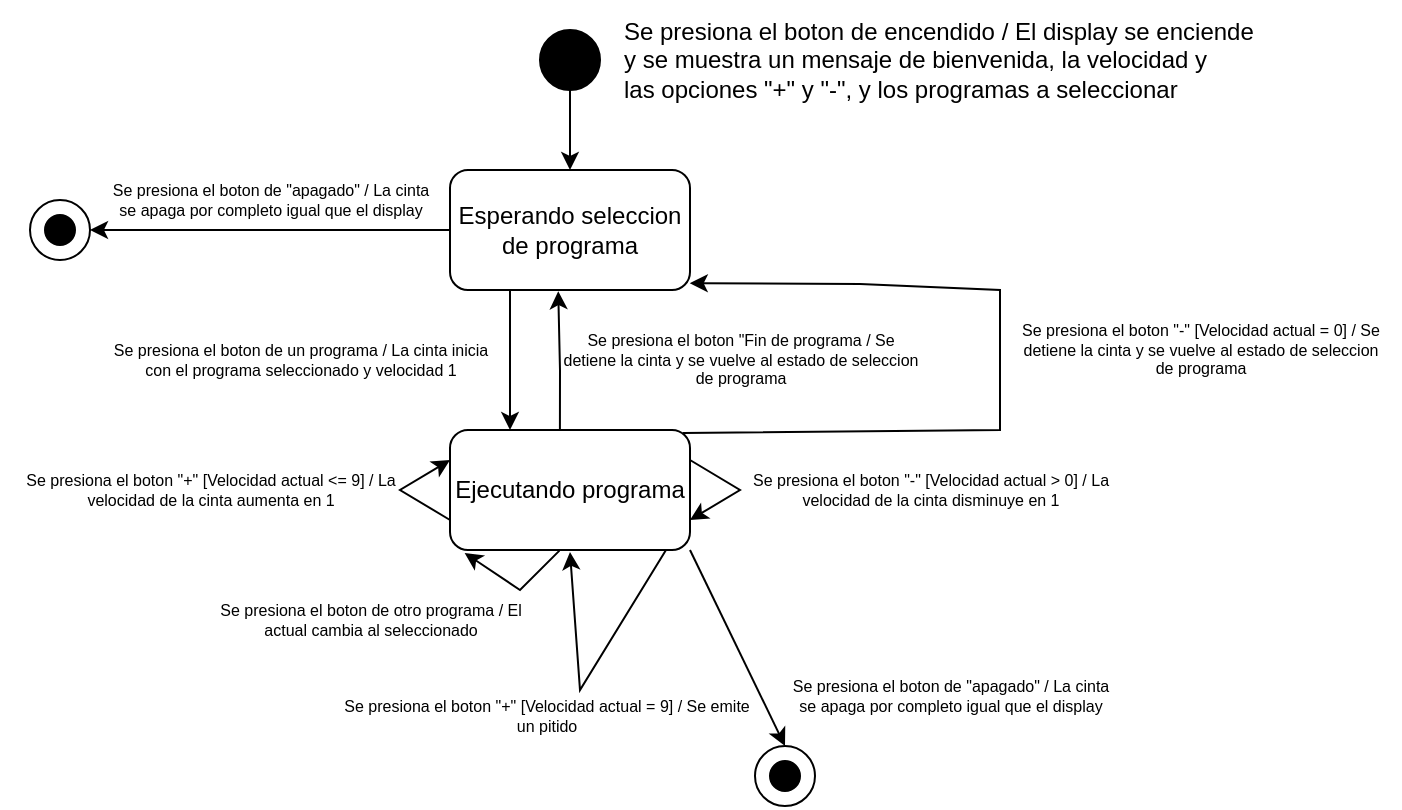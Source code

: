 <mxfile version="24.8.3">
  <diagram name="Page-1" id="d8Vyp5X5ms9FXgQjMssO">
    <mxGraphModel dx="877" dy="565" grid="1" gridSize="10" guides="1" tooltips="1" connect="1" arrows="1" fold="1" page="1" pageScale="1" pageWidth="850" pageHeight="1100" math="0" shadow="0">
      <root>
        <mxCell id="0" />
        <mxCell id="1" parent="0" />
        <mxCell id="1Q-ydUTuqyY1Yrsike1p-1" value="Esperando seleccion de programa" style="rounded=1;whiteSpace=wrap;html=1;" parent="1" vertex="1">
          <mxGeometry x="365" y="180" width="120" height="60" as="geometry" />
        </mxCell>
        <mxCell id="1Q-ydUTuqyY1Yrsike1p-3" value="" style="edgeStyle=orthogonalEdgeStyle;rounded=0;orthogonalLoop=1;jettySize=auto;html=1;" parent="1" source="1Q-ydUTuqyY1Yrsike1p-2" target="1Q-ydUTuqyY1Yrsike1p-1" edge="1">
          <mxGeometry relative="1" as="geometry" />
        </mxCell>
        <mxCell id="1Q-ydUTuqyY1Yrsike1p-2" value="" style="ellipse;whiteSpace=wrap;html=1;aspect=fixed;fillColor=#000000;" parent="1" vertex="1">
          <mxGeometry x="410" y="110" width="30" height="30" as="geometry" />
        </mxCell>
        <mxCell id="1Q-ydUTuqyY1Yrsike1p-4" value="Se presiona el boton de encendido / El display se enciende&lt;div&gt;y se muestra un mensaje de bienvenida, la velocidad y&amp;nbsp;&lt;/div&gt;&lt;div&gt;las opciones &quot;+&quot; y &quot;-&quot;, y los programas a seleccionar&lt;/div&gt;" style="text;html=1;align=left;verticalAlign=middle;resizable=0;points=[];autosize=1;strokeColor=none;fillColor=none;" parent="1" vertex="1">
          <mxGeometry x="450" y="95" width="340" height="60" as="geometry" />
        </mxCell>
        <mxCell id="1Q-ydUTuqyY1Yrsike1p-5" value="" style="ellipse;whiteSpace=wrap;html=1;aspect=fixed;fillColor=#ffffff;" parent="1" vertex="1">
          <mxGeometry x="155" y="195" width="30" height="30" as="geometry" />
        </mxCell>
        <mxCell id="TI2lCimuysj09L9VPp5L-1" value="" style="ellipse;whiteSpace=wrap;html=1;aspect=fixed;fillColor=#000000;" vertex="1" parent="1">
          <mxGeometry x="162.5" y="202.5" width="15" height="15" as="geometry" />
        </mxCell>
        <mxCell id="TI2lCimuysj09L9VPp5L-2" value="" style="edgeStyle=orthogonalEdgeStyle;rounded=0;orthogonalLoop=1;jettySize=auto;html=1;exitX=0;exitY=0.5;exitDx=0;exitDy=0;entryX=1;entryY=0.5;entryDx=0;entryDy=0;" edge="1" parent="1" source="1Q-ydUTuqyY1Yrsike1p-1" target="1Q-ydUTuqyY1Yrsike1p-5">
          <mxGeometry relative="1" as="geometry">
            <mxPoint x="330" y="190" as="sourcePoint" />
            <mxPoint x="330" y="230" as="targetPoint" />
          </mxGeometry>
        </mxCell>
        <mxCell id="TI2lCimuysj09L9VPp5L-3" value="Se presiona el boton de &quot;apagado&quot; / La cinta&lt;div style=&quot;font-size: 8px;&quot;&gt;se apaga por completo igual que el display&lt;/div&gt;" style="text;html=1;align=center;verticalAlign=middle;resizable=0;points=[];autosize=1;strokeColor=none;fillColor=none;fontSize=8;" vertex="1" parent="1">
          <mxGeometry x="185" y="180" width="180" height="30" as="geometry" />
        </mxCell>
        <mxCell id="TI2lCimuysj09L9VPp5L-4" value="Ejecutando programa" style="rounded=1;whiteSpace=wrap;html=1;" vertex="1" parent="1">
          <mxGeometry x="365" y="310" width="120" height="60" as="geometry" />
        </mxCell>
        <mxCell id="TI2lCimuysj09L9VPp5L-6" value="" style="endArrow=classic;html=1;rounded=0;exitX=0;exitY=0.75;exitDx=0;exitDy=0;entryX=0;entryY=0.25;entryDx=0;entryDy=0;" edge="1" parent="1" source="TI2lCimuysj09L9VPp5L-4" target="TI2lCimuysj09L9VPp5L-4">
          <mxGeometry width="50" height="50" relative="1" as="geometry">
            <mxPoint x="540" y="310" as="sourcePoint" />
            <mxPoint x="590" y="260" as="targetPoint" />
            <Array as="points">
              <mxPoint x="340" y="340" />
            </Array>
          </mxGeometry>
        </mxCell>
        <mxCell id="TI2lCimuysj09L9VPp5L-7" value="Se presiona el boton &quot;+&quot; [Velocidad actual &amp;lt;= 9]&amp;nbsp;&lt;span style=&quot;background-color: initial;&quot;&gt;/ La&lt;/span&gt;&lt;div&gt;&lt;div&gt;velocidad de la cinta aumenta en 1&lt;/div&gt;&lt;/div&gt;" style="text;html=1;align=center;verticalAlign=middle;resizable=0;points=[];autosize=1;strokeColor=none;fillColor=none;fontSize=8;" vertex="1" parent="1">
          <mxGeometry x="140" y="325" width="210" height="30" as="geometry" />
        </mxCell>
        <mxCell id="TI2lCimuysj09L9VPp5L-8" value="Se presiona el boton &quot;-&quot; [Velocidad actual &amp;gt; 0]&amp;nbsp;&lt;span style=&quot;background-color: initial;&quot;&gt;/ La&lt;/span&gt;&lt;div&gt;&lt;div&gt;velocidad de la cinta disminuye en 1&lt;/div&gt;&lt;/div&gt;" style="text;html=1;align=center;verticalAlign=middle;resizable=0;points=[];autosize=1;strokeColor=none;fillColor=none;fontSize=8;" vertex="1" parent="1">
          <mxGeometry x="505" y="325" width="200" height="30" as="geometry" />
        </mxCell>
        <mxCell id="TI2lCimuysj09L9VPp5L-9" value="" style="endArrow=classic;html=1;rounded=0;exitX=1;exitY=0.25;exitDx=0;exitDy=0;entryX=1;entryY=0.75;entryDx=0;entryDy=0;" edge="1" parent="1" source="TI2lCimuysj09L9VPp5L-4" target="TI2lCimuysj09L9VPp5L-4">
          <mxGeometry width="50" height="50" relative="1" as="geometry">
            <mxPoint x="460" y="320" as="sourcePoint" />
            <mxPoint x="510" y="270" as="targetPoint" />
            <Array as="points">
              <mxPoint x="510" y="340" />
            </Array>
          </mxGeometry>
        </mxCell>
        <mxCell id="TI2lCimuysj09L9VPp5L-10" value="" style="endArrow=classic;html=1;rounded=0;exitX=0.456;exitY=1.005;exitDx=0;exitDy=0;entryX=0.061;entryY=1.024;entryDx=0;entryDy=0;entryPerimeter=0;exitPerimeter=0;" edge="1" parent="1" source="TI2lCimuysj09L9VPp5L-4" target="TI2lCimuysj09L9VPp5L-4">
          <mxGeometry width="50" height="50" relative="1" as="geometry">
            <mxPoint x="435" y="420" as="sourcePoint" />
            <mxPoint x="435" y="390" as="targetPoint" />
            <Array as="points">
              <mxPoint x="400" y="390" />
            </Array>
          </mxGeometry>
        </mxCell>
        <mxCell id="TI2lCimuysj09L9VPp5L-11" value="Se presiona el boton de otro programa&amp;nbsp;&lt;span style=&quot;background-color: initial;&quot;&gt;/ El&lt;/span&gt;&lt;div&gt;&lt;div&gt;actual cambia al seleccionado&lt;/div&gt;&lt;/div&gt;" style="text;html=1;align=center;verticalAlign=middle;resizable=0;points=[];autosize=1;strokeColor=none;fillColor=none;fontSize=8;" vertex="1" parent="1">
          <mxGeometry x="240" y="390" width="170" height="30" as="geometry" />
        </mxCell>
        <mxCell id="TI2lCimuysj09L9VPp5L-14" value="" style="ellipse;whiteSpace=wrap;html=1;aspect=fixed;fillColor=#ffffff;" vertex="1" parent="1">
          <mxGeometry x="517.5" y="468.02" width="30" height="30" as="geometry" />
        </mxCell>
        <mxCell id="TI2lCimuysj09L9VPp5L-15" value="" style="ellipse;whiteSpace=wrap;html=1;aspect=fixed;fillColor=#000000;" vertex="1" parent="1">
          <mxGeometry x="525" y="475.52" width="15" height="15" as="geometry" />
        </mxCell>
        <mxCell id="TI2lCimuysj09L9VPp5L-16" value="" style="endArrow=classic;html=1;rounded=0;exitX=1;exitY=1;exitDx=0;exitDy=0;entryX=0.5;entryY=0;entryDx=0;entryDy=0;" edge="1" parent="1" source="TI2lCimuysj09L9VPp5L-4" target="TI2lCimuysj09L9VPp5L-14">
          <mxGeometry width="50" height="50" relative="1" as="geometry">
            <mxPoint x="527.46" y="420" as="sourcePoint" />
            <mxPoint x="557.5" y="378.02" as="targetPoint" />
          </mxGeometry>
        </mxCell>
        <mxCell id="TI2lCimuysj09L9VPp5L-18" value="Se presiona el boton de &quot;apagado&quot; / La cinta&lt;div style=&quot;font-size: 8px;&quot;&gt;se apaga por completo igual que el display&lt;/div&gt;" style="text;html=1;align=center;verticalAlign=middle;resizable=0;points=[];autosize=1;strokeColor=none;fillColor=none;fontSize=8;" vertex="1" parent="1">
          <mxGeometry x="525" y="428.02" width="180" height="30" as="geometry" />
        </mxCell>
        <mxCell id="TI2lCimuysj09L9VPp5L-19" value="" style="endArrow=classic;html=1;rounded=0;exitX=0.97;exitY=0.024;exitDx=0;exitDy=0;exitPerimeter=0;entryX=0.999;entryY=0.943;entryDx=0;entryDy=0;entryPerimeter=0;" edge="1" parent="1" source="TI2lCimuysj09L9VPp5L-4" target="1Q-ydUTuqyY1Yrsike1p-1">
          <mxGeometry width="50" height="50" relative="1" as="geometry">
            <mxPoint x="400" y="330" as="sourcePoint" />
            <mxPoint x="450" y="280" as="targetPoint" />
            <Array as="points">
              <mxPoint x="640" y="310" />
              <mxPoint x="640" y="240" />
              <mxPoint x="570" y="237" />
            </Array>
          </mxGeometry>
        </mxCell>
        <mxCell id="TI2lCimuysj09L9VPp5L-20" value="Se presiona el boton &quot;-&quot; [Velocidad actual = 0]&amp;nbsp;&lt;span style=&quot;background-color: initial;&quot;&gt;/ Se&lt;/span&gt;&lt;div&gt;&lt;span style=&quot;background-color: initial;&quot;&gt;detiene la cinta y se vuelve al estado de seleccion&lt;/span&gt;&lt;/div&gt;&lt;div&gt;&lt;span style=&quot;background-color: initial;&quot;&gt;de programa&lt;/span&gt;&lt;/div&gt;" style="text;html=1;align=center;verticalAlign=middle;resizable=0;points=[];autosize=1;strokeColor=none;fillColor=none;fontSize=8;" vertex="1" parent="1">
          <mxGeometry x="640" y="250" width="200" height="40" as="geometry" />
        </mxCell>
        <mxCell id="TI2lCimuysj09L9VPp5L-21" value="" style="endArrow=classic;html=1;rounded=0;exitX=0.25;exitY=1;exitDx=0;exitDy=0;entryX=0.25;entryY=0;entryDx=0;entryDy=0;" edge="1" parent="1" source="1Q-ydUTuqyY1Yrsike1p-1" target="TI2lCimuysj09L9VPp5L-4">
          <mxGeometry width="50" height="50" relative="1" as="geometry">
            <mxPoint x="400" y="330" as="sourcePoint" />
            <mxPoint x="450" y="280" as="targetPoint" />
          </mxGeometry>
        </mxCell>
        <mxCell id="TI2lCimuysj09L9VPp5L-22" value="Se presiona el boton de un programa&amp;nbsp;&lt;span style=&quot;background-color: initial;&quot;&gt;/ La cinta inicia&lt;br&gt;&lt;/span&gt;&lt;div&gt;&lt;span style=&quot;background-color: initial;&quot;&gt;con el programa seleccionado y velocidad 1&lt;/span&gt;&lt;/div&gt;" style="text;html=1;align=center;verticalAlign=middle;resizable=0;points=[];autosize=1;strokeColor=none;fillColor=none;fontSize=8;" vertex="1" parent="1">
          <mxGeometry x="185" y="260" width="210" height="30" as="geometry" />
        </mxCell>
        <mxCell id="TI2lCimuysj09L9VPp5L-23" value="" style="endArrow=classic;html=1;rounded=0;exitX=0.458;exitY=0;exitDx=0;exitDy=0;exitPerimeter=0;entryX=0.451;entryY=1.01;entryDx=0;entryDy=0;entryPerimeter=0;" edge="1" parent="1" source="TI2lCimuysj09L9VPp5L-4" target="1Q-ydUTuqyY1Yrsike1p-1">
          <mxGeometry width="50" height="50" relative="1" as="geometry">
            <mxPoint x="491" y="321" as="sourcePoint" />
            <mxPoint x="495" y="247" as="targetPoint" />
            <Array as="points">
              <mxPoint x="420" y="280" />
            </Array>
          </mxGeometry>
        </mxCell>
        <mxCell id="TI2lCimuysj09L9VPp5L-24" value="Se presiona el boton &quot;Fin de programa&amp;nbsp;&lt;span style=&quot;background-color: initial; font-size: 8px;&quot;&gt;/ Se&lt;/span&gt;&lt;div style=&quot;font-size: 8px;&quot;&gt;&lt;span style=&quot;background-color: initial; font-size: 8px;&quot;&gt;detiene la cinta y se vuelve al estado de seleccion&lt;/span&gt;&lt;/div&gt;&lt;div style=&quot;font-size: 8px;&quot;&gt;&lt;span style=&quot;background-color: initial; font-size: 8px;&quot;&gt;de programa&lt;/span&gt;&lt;/div&gt;" style="text;html=1;align=center;verticalAlign=middle;resizable=0;points=[];autosize=1;strokeColor=none;fillColor=none;fontSize=8;" vertex="1" parent="1">
          <mxGeometry x="410" y="255" width="200" height="40" as="geometry" />
        </mxCell>
        <mxCell id="TI2lCimuysj09L9VPp5L-25" value="" style="endArrow=classic;html=1;rounded=0;exitX=0.456;exitY=1.005;exitDx=0;exitDy=0;entryX=0.061;entryY=1.024;entryDx=0;entryDy=0;entryPerimeter=0;exitPerimeter=0;" edge="1" parent="1">
          <mxGeometry width="50" height="50" relative="1" as="geometry">
            <mxPoint x="473" y="370" as="sourcePoint" />
            <mxPoint x="425" y="371" as="targetPoint" />
            <Array as="points">
              <mxPoint x="430" y="440" />
            </Array>
          </mxGeometry>
        </mxCell>
        <mxCell id="TI2lCimuysj09L9VPp5L-26" value="Se presiona el boton &quot;+&quot; [Velocidad actual = 9]&amp;nbsp;&lt;span style=&quot;background-color: initial;&quot;&gt;/ Se emite&lt;/span&gt;&lt;div&gt;&lt;span style=&quot;background-color: initial;&quot;&gt;un pitido&lt;/span&gt;&lt;/div&gt;" style="text;html=1;align=center;verticalAlign=middle;resizable=0;points=[];autosize=1;strokeColor=none;fillColor=none;fontSize=8;" vertex="1" parent="1">
          <mxGeometry x="297.5" y="438.02" width="230" height="30" as="geometry" />
        </mxCell>
      </root>
    </mxGraphModel>
  </diagram>
</mxfile>
